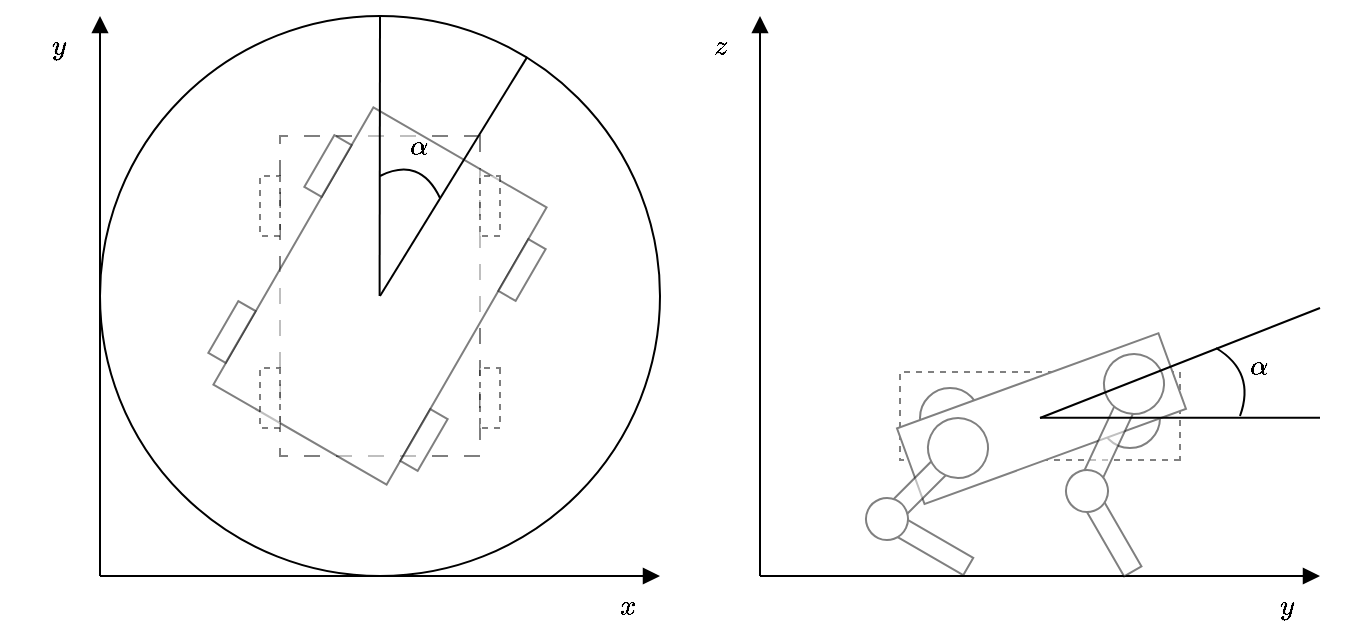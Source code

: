 <mxfile version="24.7.17">
  <diagram name="Page-1" id="bJShTzK8KIvhy2Fz6gtN">
    <mxGraphModel dx="819" dy="505" grid="1" gridSize="10" guides="1" tooltips="1" connect="1" arrows="1" fold="1" page="1" pageScale="1" pageWidth="827" pageHeight="1169" math="1" shadow="0">
      <root>
        <mxCell id="0" />
        <mxCell id="1" parent="0" />
        <mxCell id="pSLvossauxbjg_3-waZU-50" value="&lt;b style=&quot;font-size: 12px;&quot;&gt;\(\alpha\)&lt;/b&gt;" style="text;html=1;align=center;verticalAlign=middle;whiteSpace=wrap;rounded=0;fontSize=12;spacingLeft=0;spacing=2;" parent="1" vertex="1">
          <mxGeometry x="700" y="480" width="60" height="30" as="geometry" />
        </mxCell>
        <mxCell id="pSLvossauxbjg_3-waZU-3" value="" style="ellipse;whiteSpace=wrap;html=1;aspect=fixed;fontSize=12;spacingLeft=0;spacing=2;" parent="1" vertex="1">
          <mxGeometry x="150" y="320" width="280" height="280" as="geometry" />
        </mxCell>
        <mxCell id="pSLvossauxbjg_3-waZU-4" value="" style="rounded=0;whiteSpace=wrap;html=1;rotation=90;dashed=1;dashPattern=8 8;opacity=50;fontSize=12;spacingLeft=0;spacing=2;" parent="1" vertex="1">
          <mxGeometry x="210" y="410" width="160" height="100" as="geometry" />
        </mxCell>
        <mxCell id="pSLvossauxbjg_3-waZU-1" value="" style="rounded=0;whiteSpace=wrap;html=1;rotation=120;opacity=50;fontSize=12;spacingLeft=0;spacing=2;" parent="1" vertex="1">
          <mxGeometry x="210" y="410" width="160" height="100" as="geometry" />
        </mxCell>
        <mxCell id="pSLvossauxbjg_3-waZU-6" value="" style="endArrow=none;html=1;rounded=0;fontSize=12;spacingLeft=0;spacing=2;" parent="1" edge="1">
          <mxGeometry width="50" height="50" relative="1" as="geometry">
            <mxPoint x="289.8" y="460" as="sourcePoint" />
            <mxPoint x="290" y="320" as="targetPoint" />
          </mxGeometry>
        </mxCell>
        <mxCell id="pSLvossauxbjg_3-waZU-7" value="" style="endArrow=none;html=1;rounded=0;entryX=0.763;entryY=0.073;entryDx=0;entryDy=0;entryPerimeter=0;fontSize=12;spacingLeft=0;spacing=2;" parent="1" target="pSLvossauxbjg_3-waZU-3" edge="1">
          <mxGeometry width="50" height="50" relative="1" as="geometry">
            <mxPoint x="290" y="460" as="sourcePoint" />
            <mxPoint x="380" y="310" as="targetPoint" />
          </mxGeometry>
        </mxCell>
        <mxCell id="pSLvossauxbjg_3-waZU-8" value="" style="endArrow=none;html=1;rounded=0;curved=1;fontSize=12;spacingLeft=0;spacing=2;" parent="1" edge="1">
          <mxGeometry width="50" height="50" relative="1" as="geometry">
            <mxPoint x="290" y="400" as="sourcePoint" />
            <mxPoint x="320" y="411" as="targetPoint" />
            <Array as="points">
              <mxPoint x="310" y="390" />
            </Array>
          </mxGeometry>
        </mxCell>
        <mxCell id="pSLvossauxbjg_3-waZU-10" value="&lt;b style=&quot;font-size: 12px;&quot;&gt;\(\alpha\)&lt;/b&gt;" style="text;html=1;align=center;verticalAlign=middle;whiteSpace=wrap;rounded=0;fontSize=12;spacingLeft=0;spacing=2;" parent="1" vertex="1">
          <mxGeometry x="280" y="370" width="60" height="30" as="geometry" />
        </mxCell>
        <mxCell id="pSLvossauxbjg_3-waZU-11" value="" style="endArrow=block;html=1;rounded=0;endFill=1;fontSize=12;spacingLeft=0;spacing=2;" parent="1" edge="1">
          <mxGeometry width="50" height="50" relative="1" as="geometry">
            <mxPoint x="150" y="600" as="sourcePoint" />
            <mxPoint x="430" y="600" as="targetPoint" />
          </mxGeometry>
        </mxCell>
        <mxCell id="pSLvossauxbjg_3-waZU-12" value="" style="endArrow=block;html=1;rounded=0;endFill=1;fontSize=12;spacingLeft=0;spacing=2;" parent="1" edge="1">
          <mxGeometry width="50" height="50" relative="1" as="geometry">
            <mxPoint x="150" y="600" as="sourcePoint" />
            <mxPoint x="150" y="320" as="targetPoint" />
          </mxGeometry>
        </mxCell>
        <mxCell id="pSLvossauxbjg_3-waZU-14" value="&lt;b style=&quot;font-size: 12px;&quot;&gt;\(y\)&lt;/b&gt;" style="text;html=1;align=center;verticalAlign=middle;whiteSpace=wrap;rounded=0;fontSize=12;spacingLeft=0;spacing=2;" parent="1" vertex="1">
          <mxGeometry x="100" y="320" width="60" height="30" as="geometry" />
        </mxCell>
        <mxCell id="pSLvossauxbjg_3-waZU-15" value="&lt;b style=&quot;font-size: 12px;&quot;&gt;\(y\)&lt;/b&gt;" style="text;html=1;align=center;verticalAlign=middle;whiteSpace=wrap;rounded=0;fontSize=12;spacingLeft=0;spacing=2;" parent="1" vertex="1">
          <mxGeometry x="100" y="320" width="60" height="30" as="geometry" />
        </mxCell>
        <mxCell id="pSLvossauxbjg_3-waZU-16" value="&lt;b style=&quot;font-size: 12px;&quot;&gt;\(x\)&lt;/b&gt;" style="text;html=1;align=center;verticalAlign=middle;whiteSpace=wrap;rounded=0;fontSize=12;spacingLeft=0;spacing=2;" parent="1" vertex="1">
          <mxGeometry x="384" y="600" width="60" height="30" as="geometry" />
        </mxCell>
        <mxCell id="pSLvossauxbjg_3-waZU-24" value="" style="endArrow=block;html=1;rounded=0;endFill=1;fontSize=12;spacingLeft=0;spacing=2;" parent="1" edge="1">
          <mxGeometry width="50" height="50" relative="1" as="geometry">
            <mxPoint x="480" y="600" as="sourcePoint" />
            <mxPoint x="760" y="600" as="targetPoint" />
          </mxGeometry>
        </mxCell>
        <mxCell id="pSLvossauxbjg_3-waZU-25" value="" style="endArrow=block;html=1;rounded=0;endFill=1;fontSize=12;spacingLeft=0;spacing=2;" parent="1" edge="1">
          <mxGeometry width="50" height="50" relative="1" as="geometry">
            <mxPoint x="480" y="600" as="sourcePoint" />
            <mxPoint x="480" y="320" as="targetPoint" />
          </mxGeometry>
        </mxCell>
        <mxCell id="pSLvossauxbjg_3-waZU-26" value="&lt;b style=&quot;font-size: 12px;&quot;&gt;\(z\)&lt;/b&gt;" style="text;html=1;align=center;verticalAlign=middle;whiteSpace=wrap;rounded=0;fontSize=12;spacingLeft=0;spacing=2;" parent="1" vertex="1">
          <mxGeometry x="430" y="320" width="60" height="30" as="geometry" />
        </mxCell>
        <mxCell id="pSLvossauxbjg_3-waZU-28" value="&lt;b style=&quot;font-size: 12px;&quot;&gt;\(y\)&lt;/b&gt;" style="text;html=1;align=center;verticalAlign=middle;whiteSpace=wrap;rounded=0;fontSize=12;spacingLeft=0;spacing=2;" parent="1" vertex="1">
          <mxGeometry x="714" y="600" width="60" height="30" as="geometry" />
        </mxCell>
        <mxCell id="pSLvossauxbjg_3-waZU-29" value="" style="rounded=0;whiteSpace=wrap;html=1;rotation=-180;dashed=1;strokeColor=#808080;fontSize=12;spacingLeft=0;spacing=2;" parent="1" vertex="1">
          <mxGeometry x="550" y="498" width="140" height="44" as="geometry" />
        </mxCell>
        <mxCell id="pSLvossauxbjg_3-waZU-34" value="" style="rounded=0;whiteSpace=wrap;html=1;rotation=90;opacity=50;dashed=1;fontSize=12;spacingLeft=0;spacing=2;" parent="1" vertex="1">
          <mxGeometry x="330" y="506" width="30" height="10" as="geometry" />
        </mxCell>
        <mxCell id="pSLvossauxbjg_3-waZU-35" value="" style="rounded=0;whiteSpace=wrap;html=1;rotation=90;opacity=50;dashed=1;fontSize=12;spacingLeft=0;spacing=2;" parent="1" vertex="1">
          <mxGeometry x="220" y="506" width="30" height="10" as="geometry" />
        </mxCell>
        <mxCell id="pSLvossauxbjg_3-waZU-36" value="" style="rounded=0;whiteSpace=wrap;html=1;rotation=90;opacity=50;dashed=1;fontSize=12;spacingLeft=0;spacing=2;" parent="1" vertex="1">
          <mxGeometry x="220" y="410" width="30" height="10" as="geometry" />
        </mxCell>
        <mxCell id="pSLvossauxbjg_3-waZU-38" value="" style="rounded=0;whiteSpace=wrap;html=1;rotation=90;opacity=50;dashed=1;fontSize=12;spacingLeft=0;spacing=2;" parent="1" vertex="1">
          <mxGeometry x="330" y="410" width="30" height="10" as="geometry" />
        </mxCell>
        <mxCell id="pSLvossauxbjg_3-waZU-39" value="" style="rounded=0;whiteSpace=wrap;html=1;rotation=120;opacity=50;fontSize=12;spacingLeft=0;spacing=2;" parent="1" vertex="1">
          <mxGeometry x="346" y="442" width="30" height="10" as="geometry" />
        </mxCell>
        <mxCell id="pSLvossauxbjg_3-waZU-40" value="" style="rounded=0;whiteSpace=wrap;html=1;rotation=120;opacity=50;fontSize=12;spacingLeft=0;spacing=2;" parent="1" vertex="1">
          <mxGeometry x="249" y="390" width="30" height="10" as="geometry" />
        </mxCell>
        <mxCell id="pSLvossauxbjg_3-waZU-41" value="" style="rounded=0;whiteSpace=wrap;html=1;rotation=120;opacity=50;fontSize=12;spacingLeft=0;spacing=2;" parent="1" vertex="1">
          <mxGeometry x="297" y="527" width="30" height="10" as="geometry" />
        </mxCell>
        <mxCell id="pSLvossauxbjg_3-waZU-42" value="" style="rounded=0;whiteSpace=wrap;html=1;rotation=120;opacity=50;fontSize=12;spacingLeft=0;spacing=2;" parent="1" vertex="1">
          <mxGeometry x="201" y="473" width="30" height="10" as="geometry" />
        </mxCell>
        <mxCell id="pSLvossauxbjg_3-waZU-45" value="" style="ellipse;whiteSpace=wrap;html=1;aspect=fixed;opacity=50;fontSize=12;spacingLeft=0;spacing=2;" parent="1" vertex="1">
          <mxGeometry x="560" y="506" width="30" height="30" as="geometry" />
        </mxCell>
        <mxCell id="pSLvossauxbjg_3-waZU-46" value="" style="ellipse;whiteSpace=wrap;html=1;aspect=fixed;opacity=50;fontSize=12;spacingLeft=0;spacing=2;" parent="1" vertex="1">
          <mxGeometry x="650" y="506" width="30" height="30" as="geometry" />
        </mxCell>
        <mxCell id="pSLvossauxbjg_3-waZU-47" value="" style="rounded=0;whiteSpace=wrap;html=1;rotation=340;strokeColor=#808080;fontSize=12;spacingLeft=0;spacing=2;" parent="1" vertex="1">
          <mxGeometry x="551.19" y="501.22" width="139.11" height="40.25" as="geometry" />
        </mxCell>
        <mxCell id="pSLvossauxbjg_3-waZU-51" value="" style="endArrow=none;html=1;rounded=0;curved=1;fontSize=12;spacingLeft=0;spacing=2;" parent="1" edge="1">
          <mxGeometry width="50" height="50" relative="1" as="geometry">
            <mxPoint x="720" y="520" as="sourcePoint" />
            <mxPoint x="708" y="486" as="targetPoint" />
            <Array as="points">
              <mxPoint x="728" y="498" />
            </Array>
          </mxGeometry>
        </mxCell>
        <mxCell id="pSLvossauxbjg_3-waZU-57" value="" style="rounded=0;whiteSpace=wrap;html=1;rotation=60;opacity=50;fontSize=12;spacingLeft=0;spacing=2;" parent="1" vertex="1">
          <mxGeometry x="635" y="574.56" width="41.87" height="10" as="geometry" />
        </mxCell>
        <mxCell id="pSLvossauxbjg_3-waZU-58" value="" style="rounded=0;whiteSpace=wrap;html=1;rotation=30;opacity=50;fontSize=12;spacingLeft=0;spacing=2;" parent="1" vertex="1">
          <mxGeometry x="546" y="580" width="40.87" height="10" as="geometry" />
        </mxCell>
        <mxCell id="pSLvossauxbjg_3-waZU-59" value="" style="rounded=0;whiteSpace=wrap;html=1;rotation=-225;opacity=50;fontSize=12;spacingLeft=0;spacing=2;" parent="1" vertex="1">
          <mxGeometry x="538" y="552" width="40.87" height="10" as="geometry" />
        </mxCell>
        <mxCell id="pSLvossauxbjg_3-waZU-53" value="" style="ellipse;whiteSpace=wrap;html=1;aspect=fixed;rotation=340;strokeColor=#808080;fontSize=12;spacingLeft=0;spacing=2;" parent="1" vertex="1">
          <mxGeometry x="533" y="561" width="21" height="21" as="geometry" />
        </mxCell>
        <mxCell id="pSLvossauxbjg_3-waZU-54" value="" style="rounded=0;whiteSpace=wrap;html=1;rotation=-65;opacity=50;fontSize=12;spacingLeft=0;spacing=2;" parent="1" vertex="1">
          <mxGeometry x="633" y="530" width="40.87" height="10" as="geometry" />
        </mxCell>
        <mxCell id="pSLvossauxbjg_3-waZU-49" value="" style="ellipse;whiteSpace=wrap;html=1;aspect=fixed;rotation=340;strokeColor=#808080;fontSize=12;spacingLeft=0;spacing=2;" parent="1" vertex="1">
          <mxGeometry x="652" y="489" width="30" height="30" as="geometry" />
        </mxCell>
        <mxCell id="pSLvossauxbjg_3-waZU-55" value="" style="ellipse;whiteSpace=wrap;html=1;aspect=fixed;rotation=340;strokeColor=#808080;fontSize=12;spacingLeft=0;spacing=2;" parent="1" vertex="1">
          <mxGeometry x="633" y="547" width="21" height="21" as="geometry" />
        </mxCell>
        <mxCell id="pSLvossauxbjg_3-waZU-30" value="" style="endArrow=none;html=1;rounded=0;fontSize=12;spacingLeft=0;spacing=2;" parent="1" edge="1">
          <mxGeometry width="50" height="50" relative="1" as="geometry">
            <mxPoint x="620" y="520.83" as="sourcePoint" />
            <mxPoint x="760" y="520.83" as="targetPoint" />
          </mxGeometry>
        </mxCell>
        <mxCell id="pSLvossauxbjg_3-waZU-31" value="" style="endArrow=none;html=1;rounded=0;fontSize=12;spacingLeft=0;spacing=2;" parent="1" edge="1">
          <mxGeometry width="50" height="50" relative="1" as="geometry">
            <mxPoint x="620" y="521" as="sourcePoint" />
            <mxPoint x="760" y="466" as="targetPoint" />
          </mxGeometry>
        </mxCell>
        <mxCell id="pSLvossauxbjg_3-waZU-48" value="" style="ellipse;whiteSpace=wrap;html=1;aspect=fixed;rotation=340;strokeColor=#808080;fontSize=12;spacingLeft=0;spacing=2;" parent="1" vertex="1">
          <mxGeometry x="564" y="521" width="30" height="30" as="geometry" />
        </mxCell>
      </root>
    </mxGraphModel>
  </diagram>
</mxfile>
